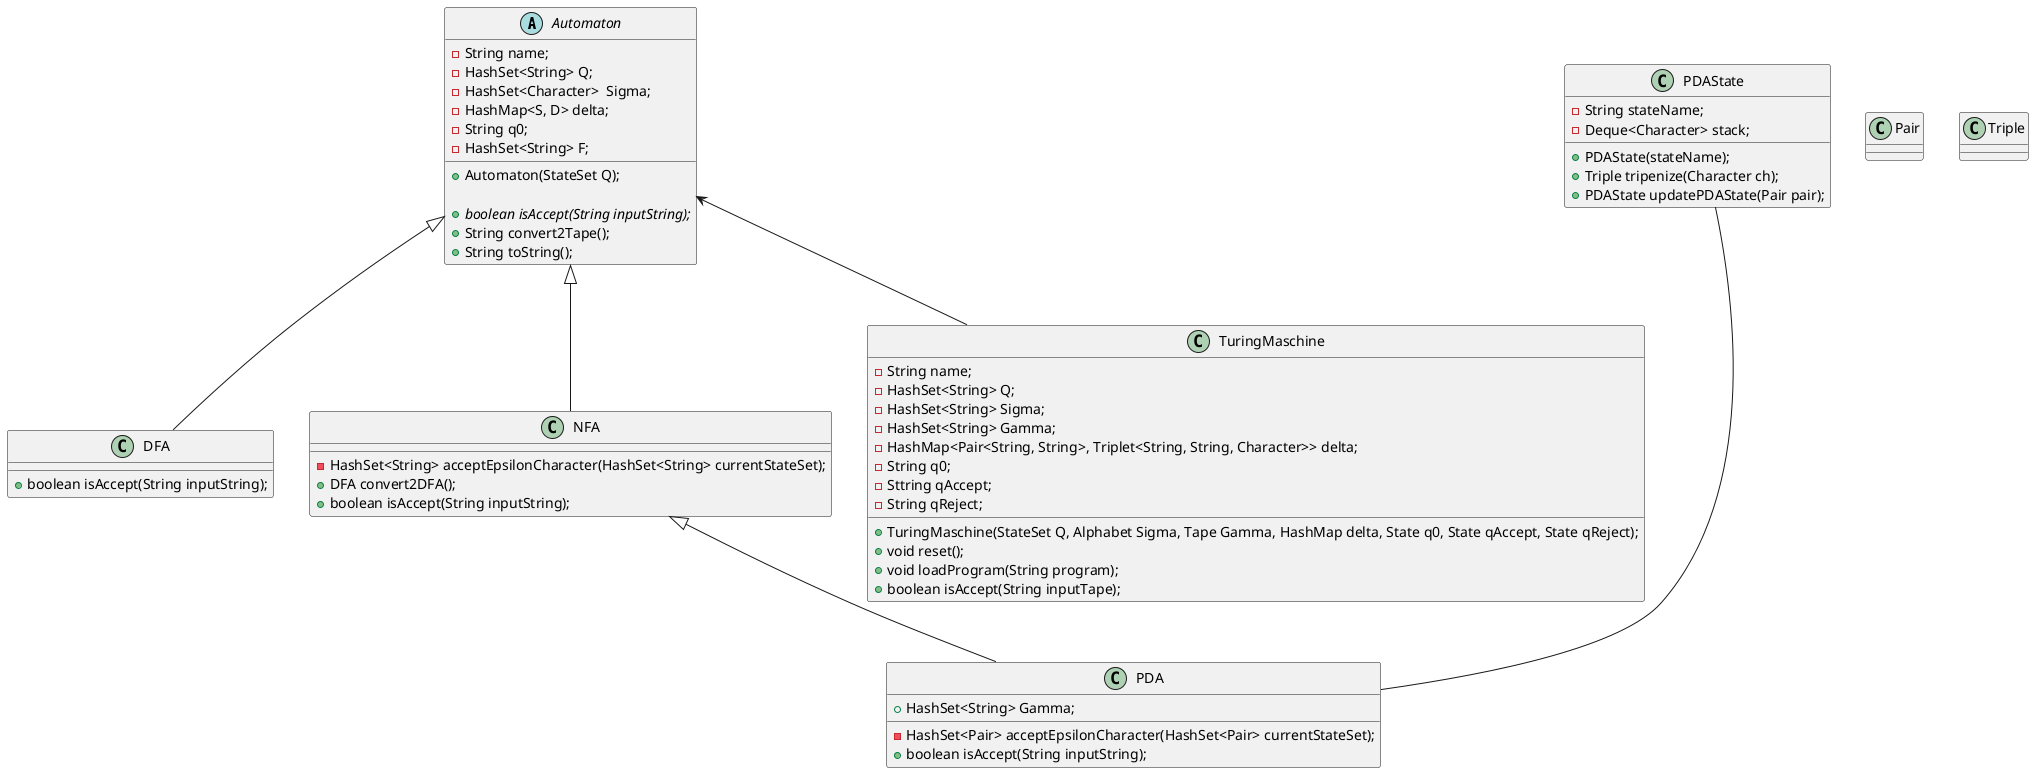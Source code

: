 @startuml

abstract Automaton {
- String name;
- HashSet<String> Q;
- HashSet<Character>  Sigma;
- HashMap<S, D> delta;
- String q0;
- HashSet<String> F;

+ Automaton(StateSet Q);

+ {abstract} boolean isAccept(String inputString);
+ String convert2Tape();
+ String toString();

}

Automaton <|-- DFA
class DFA {
+ boolean isAccept(String inputString);
}

Automaton <|-- NFA
class NFA {
- HashSet<String> acceptEpsilonCharacter(HashSet<String> currentStateSet);
+ DFA convert2DFA();
+ boolean isAccept(String inputString);
}

NFA <|-- PDA
class PDA {
+ HashSet<String> Gamma;
- HashSet<Pair> acceptEpsilonCharacter(HashSet<Pair> currentStateSet);
+ boolean isAccept(String inputString);
}

PDAState --- PDA

class PDAState {
- String stateName;
- Deque<Character> stack;

+ PDAState(stateName);
+ Triple tripenize(Character ch);
+ PDAState updatePDAState(Pair pair);
}

Automaton <-- TuringMaschine

class TuringMaschine{
- String name;
- HashSet<String> Q;
- HashSet<String> Sigma;
- HashSet<String> Gamma;
- HashMap<Pair<String, String>, Triplet<String, String, Character>> delta;
- String q0;
- Sttring qAccept;
- String qReject;

+ TuringMaschine(StateSet Q, Alphabet Sigma, Tape Gamma, HashMap delta, State q0, State qAccept, State qReject);
+ void reset();
+ void loadProgram(String program);
+ boolean isAccept(String inputTape);
}

class Pair {
}

class Triple {
}

@enduml
